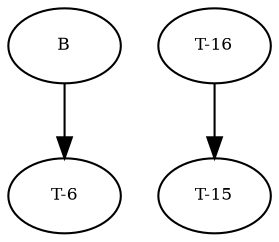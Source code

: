 digraph RGL__DirectedAdjacencyGraph {
    B [
        fontsize = 8,
        label = B
    ]

    "T-6" [
        fontsize = 8,
        label = "T-6"
    ]

    "T-16" [
        fontsize = 8,
        label = "T-16"
    ]

    "T-15" [
        fontsize = 8,
        label = "T-15"
    ]

    B -> "T-6" [
        fontsize = 8
    ]

    "T-16" -> "T-15" [
        fontsize = 8
    ]
}
